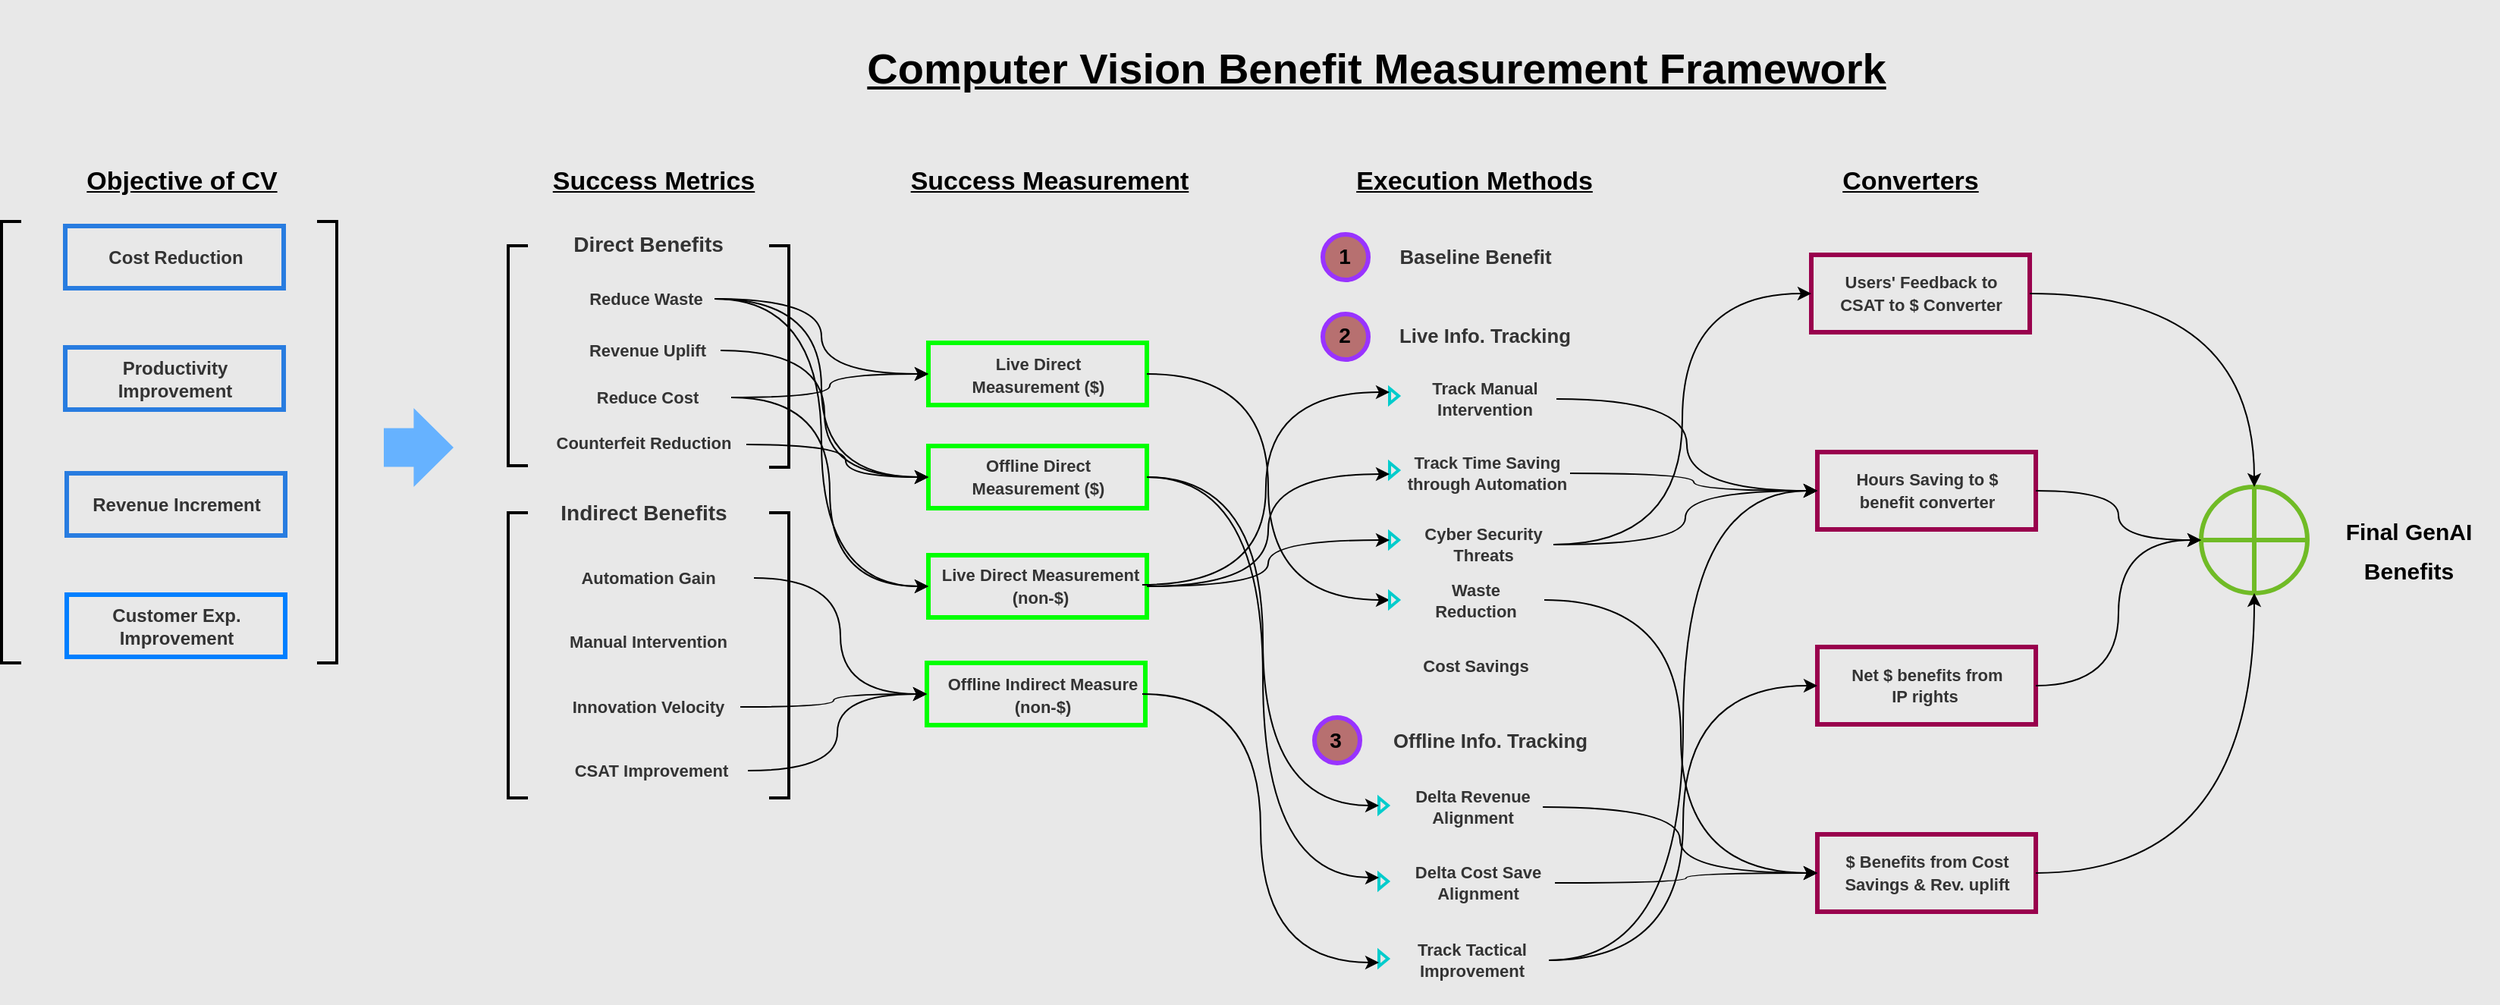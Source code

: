 <mxfile version="28.2.0">
  <diagram name="Page-1" id="OKO1WNVuiHA24uirFd6W">
    <mxGraphModel dx="868" dy="455" grid="0" gridSize="10" guides="1" tooltips="1" connect="1" arrows="1" fold="1" page="1" pageScale="1" pageWidth="4681" pageHeight="3300" background="#E8E8E8" math="0" shadow="0">
      <root>
        <mxCell id="0" />
        <mxCell id="1" parent="0" />
        <mxCell id="Pjm44x9L5e39kdIj_LCA-42" value="" style="rounded=0;whiteSpace=wrap;html=1;fillColor=none;strokeColor=light-dark(#00FF00,#008F00);strokeWidth=3;" parent="1" vertex="1">
          <mxGeometry x="679" y="1675" width="144" height="41" as="geometry" />
        </mxCell>
        <mxCell id="Pjm44x9L5e39kdIj_LCA-7" value="" style="group" parent="1" vertex="1" connectable="0">
          <mxGeometry x="110" y="1598" width="144" height="41" as="geometry" />
        </mxCell>
        <mxCell id="Pjm44x9L5e39kdIj_LCA-1" value="" style="rounded=0;whiteSpace=wrap;html=1;fillColor=none;strokeColor=light-dark(#287ce0, #008F00);strokeWidth=3;" parent="Pjm44x9L5e39kdIj_LCA-7" vertex="1">
          <mxGeometry width="144" height="41" as="geometry" />
        </mxCell>
        <mxCell id="Pjm44x9L5e39kdIj_LCA-3" value="&lt;h4&gt;&lt;font style=&quot;color: rgb(51, 51, 51);&quot;&gt;&lt;b&gt;Cost Reduction&lt;/b&gt;&lt;/font&gt;&lt;/h4&gt;" style="text;html=1;align=center;verticalAlign=middle;whiteSpace=wrap;rounded=0;" parent="Pjm44x9L5e39kdIj_LCA-7" vertex="1">
          <mxGeometry x="10" y="5.5" width="125.5" height="30" as="geometry" />
        </mxCell>
        <mxCell id="Pjm44x9L5e39kdIj_LCA-8" value="" style="group" parent="1" vertex="1" connectable="0">
          <mxGeometry x="110" y="1678" width="144" height="41" as="geometry" />
        </mxCell>
        <mxCell id="Pjm44x9L5e39kdIj_LCA-5" value="" style="rounded=0;whiteSpace=wrap;html=1;fillColor=none;strokeColor=light-dark(#287ce0, #008F00);strokeWidth=3;" parent="Pjm44x9L5e39kdIj_LCA-8" vertex="1">
          <mxGeometry width="144" height="41" as="geometry" />
        </mxCell>
        <mxCell id="Pjm44x9L5e39kdIj_LCA-6" value="&lt;h4&gt;&lt;font style=&quot;color: rgb(51, 51, 51);&quot;&gt;&lt;b style=&quot;&quot;&gt;Productivity Improvement&lt;/b&gt;&lt;/font&gt;&lt;/h4&gt;" style="text;html=1;align=center;verticalAlign=middle;whiteSpace=wrap;rounded=0;" parent="Pjm44x9L5e39kdIj_LCA-8" vertex="1">
          <mxGeometry x="15.5" y="5.5" width="113" height="30" as="geometry" />
        </mxCell>
        <mxCell id="Pjm44x9L5e39kdIj_LCA-12" value="" style="group" parent="1" vertex="1" connectable="0">
          <mxGeometry x="111" y="1761" width="144" height="41" as="geometry" />
        </mxCell>
        <mxCell id="Pjm44x9L5e39kdIj_LCA-13" value="" style="rounded=0;whiteSpace=wrap;html=1;fillColor=none;strokeColor=light-dark(#287ce0, #008F00);strokeWidth=3;" parent="Pjm44x9L5e39kdIj_LCA-12" vertex="1">
          <mxGeometry width="144" height="41" as="geometry" />
        </mxCell>
        <mxCell id="Pjm44x9L5e39kdIj_LCA-14" value="&lt;h4&gt;&lt;font style=&quot;color: rgb(51, 51, 51);&quot;&gt;&lt;b style=&quot;&quot;&gt;Revenue Increment&lt;/b&gt;&lt;/font&gt;&lt;/h4&gt;" style="text;html=1;align=center;verticalAlign=middle;whiteSpace=wrap;rounded=0;" parent="Pjm44x9L5e39kdIj_LCA-12" vertex="1">
          <mxGeometry x="15.5" y="5.5" width="113" height="30" as="geometry" />
        </mxCell>
        <mxCell id="Pjm44x9L5e39kdIj_LCA-15" value="" style="group" parent="1" vertex="1" connectable="0">
          <mxGeometry x="111" y="1841" width="144" height="41" as="geometry" />
        </mxCell>
        <mxCell id="Pjm44x9L5e39kdIj_LCA-16" value="" style="rounded=0;whiteSpace=wrap;html=1;fillColor=none;strokeColor=light-dark(#007FFF,#008F00);strokeWidth=3;" parent="Pjm44x9L5e39kdIj_LCA-15" vertex="1">
          <mxGeometry width="144" height="41" as="geometry" />
        </mxCell>
        <mxCell id="Pjm44x9L5e39kdIj_LCA-17" value="&lt;h4&gt;&lt;font style=&quot;color: rgb(51, 51, 51);&quot;&gt;&lt;b style=&quot;&quot;&gt;Customer Exp. Improvement&lt;/b&gt;&lt;/font&gt;&lt;/h4&gt;" style="text;html=1;align=center;verticalAlign=middle;whiteSpace=wrap;rounded=0;" parent="Pjm44x9L5e39kdIj_LCA-15" vertex="1">
          <mxGeometry x="15.5" y="5.5" width="113" height="30" as="geometry" />
        </mxCell>
        <mxCell id="Pjm44x9L5e39kdIj_LCA-18" value="" style="strokeWidth=2;html=1;shape=mxgraph.flowchart.annotation_1;align=left;pointerEvents=1;" parent="1" vertex="1">
          <mxGeometry x="68" y="1595" width="13" height="291" as="geometry" />
        </mxCell>
        <mxCell id="Pjm44x9L5e39kdIj_LCA-20" value="" style="strokeWidth=2;html=1;shape=mxgraph.flowchart.annotation_1;align=left;pointerEvents=1;direction=west;" parent="1" vertex="1">
          <mxGeometry x="276" y="1595" width="13" height="291" as="geometry" />
        </mxCell>
        <mxCell id="Pjm44x9L5e39kdIj_LCA-22" value="&lt;b&gt;Objective of CV&lt;/b&gt;" style="text;html=1;align=center;verticalAlign=middle;whiteSpace=wrap;rounded=0;fontSize=17;fontStyle=4" parent="1" vertex="1">
          <mxGeometry x="83" y="1554" width="208" height="30" as="geometry" />
        </mxCell>
        <mxCell id="Pjm44x9L5e39kdIj_LCA-23" value="&lt;h4&gt;&lt;font style=&quot;color: rgb(51, 51, 51);&quot;&gt;&lt;b&gt;Direct Benefits&lt;/b&gt;&lt;/font&gt;&lt;/h4&gt;" style="text;html=1;align=center;verticalAlign=middle;whiteSpace=wrap;rounded=0;fontSize=14;" parent="1" vertex="1">
          <mxGeometry x="425" y="1595" width="139" height="30" as="geometry" />
        </mxCell>
        <mxCell id="Pjm44x9L5e39kdIj_LCA-24" value="&lt;b&gt;Success Metrics&lt;/b&gt;" style="text;html=1;align=center;verticalAlign=middle;whiteSpace=wrap;rounded=0;fontSize=17;fontStyle=4" parent="1" vertex="1">
          <mxGeometry x="394" y="1554" width="208" height="30" as="geometry" />
        </mxCell>
        <mxCell id="Pjm44x9L5e39kdIj_LCA-25" value="" style="strokeWidth=2;html=1;shape=mxgraph.flowchart.annotation_1;align=left;pointerEvents=1;" parent="1" vertex="1">
          <mxGeometry x="402" y="1611" width="13" height="145" as="geometry" />
        </mxCell>
        <mxCell id="Pjm44x9L5e39kdIj_LCA-26" value="" style="strokeWidth=2;html=1;shape=mxgraph.flowchart.annotation_1;align=left;pointerEvents=1;direction=west;" parent="1" vertex="1">
          <mxGeometry x="574" y="1611" width="13" height="146" as="geometry" />
        </mxCell>
        <mxCell id="Pjm44x9L5e39kdIj_LCA-75" style="edgeStyle=orthogonalEdgeStyle;curved=1;rounded=0;orthogonalLoop=1;jettySize=auto;html=1;exitX=1;exitY=0.5;exitDx=0;exitDy=0;entryX=0;entryY=0.5;entryDx=0;entryDy=0;" parent="1" source="Pjm44x9L5e39kdIj_LCA-27" target="Pjm44x9L5e39kdIj_LCA-42" edge="1">
          <mxGeometry relative="1" as="geometry" />
        </mxCell>
        <mxCell id="Pjm44x9L5e39kdIj_LCA-27" value="&lt;h5&gt;&lt;font style=&quot;color: rgb(51, 51, 51); font-size: 11px;&quot;&gt;&lt;b style=&quot;&quot;&gt;Reduce Waste&lt;/b&gt;&lt;/font&gt;&lt;/h5&gt;" style="text;html=1;align=center;verticalAlign=middle;whiteSpace=wrap;rounded=0;fontSize=14;" parent="1" vertex="1">
          <mxGeometry x="448" y="1631" width="90" height="30" as="geometry" />
        </mxCell>
        <mxCell id="Pjm44x9L5e39kdIj_LCA-28" value="&lt;h5&gt;&lt;font style=&quot;color: rgb(51, 51, 51); font-size: 11px;&quot;&gt;&lt;b style=&quot;&quot;&gt;Revenue Uplift&lt;/b&gt;&lt;/font&gt;&lt;/h5&gt;" style="text;html=1;align=center;verticalAlign=middle;whiteSpace=wrap;rounded=0;fontSize=14;fontFamily=Helvetica;fontColor=default;" parent="1" vertex="1">
          <mxGeometry x="446" y="1665" width="96" height="30" as="geometry" />
        </mxCell>
        <mxCell id="Pjm44x9L5e39kdIj_LCA-29" value="&lt;h5&gt;&lt;font style=&quot;color: rgb(51, 51, 51); font-size: 11px;&quot;&gt;&lt;b style=&quot;&quot;&gt;Reduce Cost&lt;/b&gt;&lt;/font&gt;&lt;/h5&gt;" style="text;html=1;align=center;verticalAlign=middle;whiteSpace=wrap;rounded=0;fontSize=12;" parent="1" vertex="1">
          <mxGeometry x="439" y="1701" width="110" height="20" as="geometry" />
        </mxCell>
        <mxCell id="Pjm44x9L5e39kdIj_LCA-30" value="&lt;h4&gt;&lt;font style=&quot;color: rgb(51, 51, 51);&quot;&gt;&lt;b&gt;Indirect Benefits&lt;/b&gt;&lt;/font&gt;&lt;/h4&gt;" style="text;html=1;align=center;verticalAlign=middle;whiteSpace=wrap;rounded=0;fontSize=14;" parent="1" vertex="1">
          <mxGeometry x="422" y="1772" width="139" height="30" as="geometry" />
        </mxCell>
        <mxCell id="Pjm44x9L5e39kdIj_LCA-31" value="" style="strokeWidth=2;html=1;shape=mxgraph.flowchart.annotation_1;align=left;pointerEvents=1;" parent="1" vertex="1">
          <mxGeometry x="402" y="1787" width="13" height="188" as="geometry" />
        </mxCell>
        <mxCell id="Pjm44x9L5e39kdIj_LCA-32" value="" style="strokeWidth=2;html=1;shape=mxgraph.flowchart.annotation_1;align=left;pointerEvents=1;direction=west;" parent="1" vertex="1">
          <mxGeometry x="574" y="1787" width="13" height="188" as="geometry" />
        </mxCell>
        <mxCell id="Pjm44x9L5e39kdIj_LCA-33" value="&lt;h5&gt;&lt;font style=&quot;color: rgb(51, 51, 51); font-size: 11px;&quot;&gt;&lt;b style=&quot;&quot;&gt;Automation Gain&lt;/b&gt;&lt;/font&gt;&lt;/h5&gt;" style="text;html=1;align=center;verticalAlign=middle;whiteSpace=wrap;rounded=0;fontSize=12;" parent="1" vertex="1">
          <mxGeometry x="425" y="1815" width="139" height="30" as="geometry" />
        </mxCell>
        <mxCell id="Pjm44x9L5e39kdIj_LCA-34" value="&lt;h5&gt;&lt;font style=&quot;color: rgb(51, 51, 51); font-size: 11px;&quot;&gt;&lt;b&gt;Manual Intervention&lt;/b&gt;&lt;/font&gt;&lt;/h5&gt;" style="text;html=1;align=center;verticalAlign=middle;whiteSpace=wrap;rounded=0;fontSize=12;" parent="1" vertex="1">
          <mxGeometry x="425" y="1857" width="139" height="30" as="geometry" />
        </mxCell>
        <mxCell id="Pjm44x9L5e39kdIj_LCA-35" value="&lt;h5&gt;&lt;font style=&quot;color: rgb(51, 51, 51); font-size: 11px;&quot;&gt;&lt;b style=&quot;&quot;&gt;Innovation Velocity&lt;/b&gt;&lt;/font&gt;&lt;/h5&gt;" style="text;html=1;align=center;verticalAlign=middle;whiteSpace=wrap;rounded=0;fontSize=12;" parent="1" vertex="1">
          <mxGeometry x="434" y="1900" width="121" height="30" as="geometry" />
        </mxCell>
        <mxCell id="Pjm44x9L5e39kdIj_LCA-38" value="&lt;h5&gt;&lt;font style=&quot;color: rgb(51, 51, 51); font-size: 11px;&quot;&gt;&lt;b style=&quot;&quot;&gt;CSAT Improvement&lt;/b&gt;&lt;/font&gt;&lt;/h5&gt;" style="text;html=1;align=center;verticalAlign=middle;whiteSpace=wrap;rounded=0;fontSize=12;" parent="1" vertex="1">
          <mxGeometry x="433" y="1942" width="127" height="30" as="geometry" />
        </mxCell>
        <mxCell id="Pjm44x9L5e39kdIj_LCA-40" value="&lt;b&gt;Success Measurement&lt;/b&gt;" style="text;html=1;align=center;verticalAlign=middle;whiteSpace=wrap;rounded=0;fontSize=17;fontStyle=4" parent="1" vertex="1">
          <mxGeometry x="655" y="1554" width="208" height="30" as="geometry" />
        </mxCell>
        <mxCell id="Pjm44x9L5e39kdIj_LCA-41" value="" style="group" parent="1" vertex="1" connectable="0">
          <mxGeometry x="679" y="1675" width="144" height="41" as="geometry" />
        </mxCell>
        <mxCell id="Pjm44x9L5e39kdIj_LCA-43" value="&lt;h4&gt;&lt;font style=&quot;color: rgb(51, 51, 51); font-size: 11px;&quot;&gt;&lt;b&gt;Live Direct Measurement ($)&lt;/b&gt;&lt;/font&gt;&lt;/h4&gt;" style="text;html=1;align=center;verticalAlign=middle;whiteSpace=wrap;rounded=0;" parent="Pjm44x9L5e39kdIj_LCA-41" vertex="1">
          <mxGeometry x="15.5" y="5.5" width="113" height="30" as="geometry" />
        </mxCell>
        <mxCell id="Pjm44x9L5e39kdIj_LCA-48" value="" style="rounded=0;whiteSpace=wrap;html=1;fillColor=none;strokeColor=light-dark(#00FF00,#008F00);strokeWidth=3;" parent="1" vertex="1">
          <mxGeometry x="679" y="1743" width="144" height="41" as="geometry" />
        </mxCell>
        <mxCell id="Pjm44x9L5e39kdIj_LCA-49" value="" style="group" parent="1" vertex="1" connectable="0">
          <mxGeometry x="679" y="1742" width="144" height="41" as="geometry" />
        </mxCell>
        <mxCell id="Pjm44x9L5e39kdIj_LCA-50" value="&lt;h4&gt;&lt;font style=&quot;color: rgb(51, 51, 51); font-size: 11px;&quot;&gt;&lt;b&gt;Offline Direct Measurement ($)&lt;/b&gt;&lt;/font&gt;&lt;/h4&gt;" style="text;html=1;align=center;verticalAlign=middle;whiteSpace=wrap;rounded=0;" parent="Pjm44x9L5e39kdIj_LCA-49" vertex="1">
          <mxGeometry x="15.5" y="5.5" width="113" height="30" as="geometry" />
        </mxCell>
        <mxCell id="Pjm44x9L5e39kdIj_LCA-62" value="" style="rounded=0;whiteSpace=wrap;html=1;fillColor=none;strokeColor=light-dark(#00FF00,#008F00);strokeWidth=3;" parent="1" vertex="1">
          <mxGeometry x="679" y="1815" width="144" height="41" as="geometry" />
        </mxCell>
        <mxCell id="Pjm44x9L5e39kdIj_LCA-63" value="" style="group" parent="1" vertex="1" connectable="0">
          <mxGeometry x="675" y="1814" width="147" height="41" as="geometry" />
        </mxCell>
        <mxCell id="Pjm44x9L5e39kdIj_LCA-64" value="&lt;h4&gt;&lt;font style=&quot;color: rgb(51, 51, 51); font-size: 11px;&quot;&gt;&lt;b&gt;Live Direct Measurement (non-$)&lt;/b&gt;&lt;/font&gt;&lt;/h4&gt;" style="text;html=1;align=center;verticalAlign=middle;whiteSpace=wrap;rounded=0;" parent="Pjm44x9L5e39kdIj_LCA-63" vertex="1">
          <mxGeometry x="11.229" y="5.5" width="133.729" height="30" as="geometry" />
        </mxCell>
        <mxCell id="Pjm44x9L5e39kdIj_LCA-76" style="edgeStyle=orthogonalEdgeStyle;curved=1;rounded=0;orthogonalLoop=1;jettySize=auto;html=1;exitX=1;exitY=0.5;exitDx=0;exitDy=0;entryX=0;entryY=0.5;entryDx=0;entryDy=0;" parent="1" source="Pjm44x9L5e39kdIj_LCA-27" target="Pjm44x9L5e39kdIj_LCA-48" edge="1">
          <mxGeometry relative="1" as="geometry">
            <mxPoint x="610" y="1652" as="sourcePoint" />
            <mxPoint x="753" y="1631" as="targetPoint" />
          </mxGeometry>
        </mxCell>
        <mxCell id="Pjm44x9L5e39kdIj_LCA-77" style="edgeStyle=orthogonalEdgeStyle;curved=1;rounded=0;orthogonalLoop=1;jettySize=auto;html=1;exitX=1;exitY=0.5;exitDx=0;exitDy=0;entryX=0;entryY=0.5;entryDx=0;entryDy=0;" parent="1" source="Pjm44x9L5e39kdIj_LCA-28" target="Pjm44x9L5e39kdIj_LCA-48" edge="1">
          <mxGeometry relative="1" as="geometry">
            <mxPoint x="595" y="1713" as="sourcePoint" />
            <mxPoint x="678" y="1688" as="targetPoint" />
          </mxGeometry>
        </mxCell>
        <mxCell id="Pjm44x9L5e39kdIj_LCA-79" style="edgeStyle=orthogonalEdgeStyle;curved=1;rounded=0;orthogonalLoop=1;jettySize=auto;html=1;exitX=1;exitY=0.5;exitDx=0;exitDy=0;entryX=0;entryY=0.5;entryDx=0;entryDy=0;" parent="1" source="Pjm44x9L5e39kdIj_LCA-29" target="Pjm44x9L5e39kdIj_LCA-62" edge="1">
          <mxGeometry relative="1" as="geometry">
            <mxPoint x="510.25" y="1746" as="sourcePoint" />
            <mxPoint x="650.25" y="1758" as="targetPoint" />
          </mxGeometry>
        </mxCell>
        <mxCell id="Pjm44x9L5e39kdIj_LCA-81" style="edgeStyle=orthogonalEdgeStyle;curved=1;rounded=0;orthogonalLoop=1;jettySize=auto;html=1;exitX=1;exitY=0.5;exitDx=0;exitDy=0;entryX=0;entryY=0.5;entryDx=0;entryDy=0;" parent="1" source="Pjm44x9L5e39kdIj_LCA-29" target="Pjm44x9L5e39kdIj_LCA-42" edge="1">
          <mxGeometry relative="1" as="geometry">
            <mxPoint x="511" y="1769" as="sourcePoint" />
            <mxPoint x="641" y="1818" as="targetPoint" />
          </mxGeometry>
        </mxCell>
        <mxCell id="Pjm44x9L5e39kdIj_LCA-84" style="edgeStyle=orthogonalEdgeStyle;curved=1;rounded=0;orthogonalLoop=1;jettySize=auto;html=1;exitX=1;exitY=0.5;exitDx=0;exitDy=0;entryX=0;entryY=0.5;entryDx=0;entryDy=0;" parent="1" source="Pjm44x9L5e39kdIj_LCA-33" target="Pjm44x9L5e39kdIj_LCA-86" edge="1">
          <mxGeometry relative="1" as="geometry">
            <mxPoint x="603" y="1804" as="sourcePoint" />
            <mxPoint x="724" y="1813" as="targetPoint" />
          </mxGeometry>
        </mxCell>
        <mxCell id="Pjm44x9L5e39kdIj_LCA-86" value="" style="rounded=0;whiteSpace=wrap;html=1;fillColor=none;strokeColor=light-dark(#00FF00,#008F00);strokeWidth=3;" parent="1" vertex="1">
          <mxGeometry x="678" y="1886" width="144" height="41" as="geometry" />
        </mxCell>
        <mxCell id="Pjm44x9L5e39kdIj_LCA-87" value="" style="group" parent="1" vertex="1" connectable="0">
          <mxGeometry x="678" y="1886" width="144" height="41" as="geometry" />
        </mxCell>
        <mxCell id="Pjm44x9L5e39kdIj_LCA-88" value="&lt;h4&gt;&lt;font style=&quot;color: rgb(51, 51, 51); font-size: 11px;&quot;&gt;&lt;b&gt;Offline Indirect Measure (non-$)&lt;/b&gt;&lt;/font&gt;&lt;/h4&gt;" style="text;html=1;align=center;verticalAlign=middle;whiteSpace=wrap;rounded=0;" parent="Pjm44x9L5e39kdIj_LCA-87" vertex="1">
          <mxGeometry x="11" y="5.5" width="131" height="30" as="geometry" />
        </mxCell>
        <mxCell id="Pjm44x9L5e39kdIj_LCA-89" style="edgeStyle=orthogonalEdgeStyle;curved=1;rounded=0;orthogonalLoop=1;jettySize=auto;html=1;entryX=0;entryY=0.5;entryDx=0;entryDy=0;exitX=1;exitY=0.5;exitDx=0;exitDy=0;" parent="1" source="Pjm44x9L5e39kdIj_LCA-35" target="Pjm44x9L5e39kdIj_LCA-86" edge="1">
          <mxGeometry relative="1" as="geometry">
            <mxPoint x="580" y="1911" as="sourcePoint" />
            <mxPoint x="688" y="1988" as="targetPoint" />
          </mxGeometry>
        </mxCell>
        <mxCell id="Pjm44x9L5e39kdIj_LCA-90" style="edgeStyle=orthogonalEdgeStyle;curved=1;rounded=0;orthogonalLoop=1;jettySize=auto;html=1;entryX=0;entryY=0.5;entryDx=0;entryDy=0;exitX=1;exitY=0.5;exitDx=0;exitDy=0;" parent="1" source="Pjm44x9L5e39kdIj_LCA-38" target="Pjm44x9L5e39kdIj_LCA-86" edge="1">
          <mxGeometry relative="1" as="geometry">
            <mxPoint x="626" y="1939" as="sourcePoint" />
            <mxPoint x="756" y="2002" as="targetPoint" />
          </mxGeometry>
        </mxCell>
        <mxCell id="Pjm44x9L5e39kdIj_LCA-91" value="&lt;b&gt;Execution Methods&lt;/b&gt;" style="text;html=1;align=center;verticalAlign=middle;whiteSpace=wrap;rounded=0;fontSize=17;fontStyle=4" parent="1" vertex="1">
          <mxGeometry x="935" y="1554" width="208" height="30" as="geometry" />
        </mxCell>
        <mxCell id="Pjm44x9L5e39kdIj_LCA-94" value="&lt;h3&gt;&lt;font style=&quot;color: rgb(51, 51, 51);&quot;&gt;&lt;b&gt;Baseline Benefit&amp;nbsp;&lt;/b&gt;&lt;/font&gt;&lt;/h3&gt;" style="text;html=1;align=center;verticalAlign=middle;whiteSpace=wrap;rounded=0;fontSize=11;" parent="1" vertex="1">
          <mxGeometry x="978" y="1602.5" width="127" height="30" as="geometry" />
        </mxCell>
        <mxCell id="Pjm44x9L5e39kdIj_LCA-92" value="" style="strokeWidth=3;html=1;shape=mxgraph.flowchart.start_2;whiteSpace=wrap;strokeColor=light-dark(#9933FF,#EDEDED);fillColor=light-dark(#b77070, #ededed);container=0;" parent="1" vertex="1">
          <mxGeometry x="939" y="1603.5" width="30" height="30" as="geometry" />
        </mxCell>
        <mxCell id="Pjm44x9L5e39kdIj_LCA-93" value="&lt;h2&gt;&lt;font style=&quot;font-size: 14px;&quot;&gt;1&lt;/font&gt;&lt;/h2&gt;" style="text;html=1;align=center;verticalAlign=middle;whiteSpace=wrap;rounded=0;container=0;" parent="1" vertex="1">
          <mxGeometry x="942.5" y="1606" width="21" height="21" as="geometry" />
        </mxCell>
        <mxCell id="Pjm44x9L5e39kdIj_LCA-96" value="&lt;h3&gt;&lt;font style=&quot;color: rgb(51, 51, 51);&quot;&gt;&lt;b&gt;Live Info. Tracking&lt;/b&gt;&lt;/font&gt;&lt;/h3&gt;" style="text;html=1;align=center;verticalAlign=middle;whiteSpace=wrap;rounded=0;fontSize=11;" parent="1" vertex="1">
          <mxGeometry x="978" y="1655" width="136" height="30" as="geometry" />
        </mxCell>
        <mxCell id="Pjm44x9L5e39kdIj_LCA-97" value="" style="strokeWidth=3;html=1;shape=mxgraph.flowchart.start_2;whiteSpace=wrap;strokeColor=light-dark(#9933FF,#EDEDED);fillColor=light-dark(#b77070, #ededed);container=0;" parent="1" vertex="1">
          <mxGeometry x="939" y="1656" width="30" height="30" as="geometry" />
        </mxCell>
        <mxCell id="Pjm44x9L5e39kdIj_LCA-98" value="&lt;h2&gt;&lt;font style=&quot;font-size: 14px;&quot;&gt;2&lt;/font&gt;&lt;/h2&gt;" style="text;html=1;align=center;verticalAlign=middle;whiteSpace=wrap;rounded=0;container=0;" parent="1" vertex="1">
          <mxGeometry x="942.5" y="1658.5" width="21" height="21" as="geometry" />
        </mxCell>
        <mxCell id="Pjm44x9L5e39kdIj_LCA-100" value="" style="triangle;whiteSpace=wrap;html=1;strokeWidth=2;strokeColor=#00CCCC;fillColor=none;" parent="1" vertex="1">
          <mxGeometry x="983" y="1705" width="6" height="10" as="geometry" />
        </mxCell>
        <mxCell id="Pjm44x9L5e39kdIj_LCA-101" value="&lt;h5&gt;&lt;font style=&quot;color: rgb(51, 51, 51); font-size: 11px;&quot;&gt;&lt;b style=&quot;&quot;&gt;Track Manual Intervention&lt;/b&gt;&lt;/font&gt;&lt;/h5&gt;" style="text;html=1;align=center;verticalAlign=middle;whiteSpace=wrap;rounded=0;fontSize=11;" parent="1" vertex="1">
          <mxGeometry x="999" y="1700" width="94" height="24" as="geometry" />
        </mxCell>
        <mxCell id="Pjm44x9L5e39kdIj_LCA-103" value="" style="triangle;whiteSpace=wrap;html=1;strokeWidth=2;strokeColor=#00CCCC;fillColor=none;" parent="1" vertex="1">
          <mxGeometry x="983" y="1754" width="6" height="10" as="geometry" />
        </mxCell>
        <mxCell id="Pjm44x9L5e39kdIj_LCA-104" value="&lt;h5&gt;&lt;font style=&quot;color: rgb(51, 51, 51); font-size: 11px;&quot;&gt;&lt;b style=&quot;&quot;&gt;Track Time Saving through Automation&lt;/b&gt;&lt;/font&gt;&lt;/h5&gt;" style="text;html=1;align=center;verticalAlign=middle;whiteSpace=wrap;rounded=0;fontSize=11;" parent="1" vertex="1">
          <mxGeometry x="993" y="1749" width="109" height="24" as="geometry" />
        </mxCell>
        <mxCell id="DvH0oKD77Us_AZ8ZDjh3-1" value="" style="triangle;whiteSpace=wrap;html=1;strokeWidth=2;strokeColor=#00CCCC;fillColor=none;" parent="1" vertex="1">
          <mxGeometry x="983" y="1800" width="6" height="10" as="geometry" />
        </mxCell>
        <mxCell id="DvH0oKD77Us_AZ8ZDjh3-2" value="&lt;h5&gt;&lt;font style=&quot;color: rgb(51, 51, 51); font-size: 11px;&quot;&gt;&lt;b style=&quot;&quot;&gt;Cyber Security Threats&lt;/b&gt;&lt;/font&gt;&lt;/h5&gt;" style="text;html=1;align=center;verticalAlign=middle;whiteSpace=wrap;rounded=0;fontSize=11;" parent="1" vertex="1">
          <mxGeometry x="999" y="1796" width="92" height="24" as="geometry" />
        </mxCell>
        <mxCell id="DvH0oKD77Us_AZ8ZDjh3-3" value="&lt;h3&gt;&lt;font style=&quot;color: rgb(51, 51, 51);&quot;&gt;&lt;b&gt;Offline Info. Tracking&lt;/b&gt;&lt;/font&gt;&lt;/h3&gt;" style="text;html=1;align=center;verticalAlign=middle;whiteSpace=wrap;rounded=0;fontSize=11;" parent="1" vertex="1">
          <mxGeometry x="972.5" y="1922" width="152.5" height="30" as="geometry" />
        </mxCell>
        <mxCell id="DvH0oKD77Us_AZ8ZDjh3-4" value="" style="strokeWidth=3;html=1;shape=mxgraph.flowchart.start_2;whiteSpace=wrap;strokeColor=light-dark(#9933FF,#EDEDED);fillColor=light-dark(#b77070, #ededed);container=0;" parent="1" vertex="1">
          <mxGeometry x="933.5" y="1922" width="30" height="30" as="geometry" />
        </mxCell>
        <mxCell id="DvH0oKD77Us_AZ8ZDjh3-5" value="&lt;h2&gt;&lt;font style=&quot;font-size: 14px;&quot;&gt;3&lt;/font&gt;&lt;/h2&gt;" style="text;html=1;align=center;verticalAlign=middle;whiteSpace=wrap;rounded=0;container=0;" parent="1" vertex="1">
          <mxGeometry x="937" y="1925.5" width="21" height="21" as="geometry" />
        </mxCell>
        <mxCell id="DvH0oKD77Us_AZ8ZDjh3-8" value="" style="triangle;whiteSpace=wrap;html=1;strokeWidth=2;strokeColor=#00CCCC;fillColor=none;" parent="1" vertex="1">
          <mxGeometry x="976" y="1975" width="6" height="10" as="geometry" />
        </mxCell>
        <mxCell id="DvH0oKD77Us_AZ8ZDjh3-9" value="&lt;h5&gt;&lt;font style=&quot;color: rgb(51, 51, 51); font-size: 11px;&quot;&gt;&lt;b style=&quot;&quot;&gt;Delta Revenue Alignment&lt;/b&gt;&lt;/font&gt;&lt;/h5&gt;" style="text;html=1;align=center;verticalAlign=middle;whiteSpace=wrap;rounded=0;fontSize=11;" parent="1" vertex="1">
          <mxGeometry x="992" y="1969" width="92" height="24" as="geometry" />
        </mxCell>
        <mxCell id="DvH0oKD77Us_AZ8ZDjh3-10" value="" style="triangle;whiteSpace=wrap;html=1;strokeWidth=2;strokeColor=#00CCCC;fillColor=none;" parent="1" vertex="1">
          <mxGeometry x="976" y="2025" width="6" height="10" as="geometry" />
        </mxCell>
        <mxCell id="DvH0oKD77Us_AZ8ZDjh3-11" value="&lt;h5&gt;&lt;font style=&quot;color: rgb(51, 51, 51); font-size: 11px;&quot;&gt;&lt;b style=&quot;&quot;&gt;Delta Cost Save Alignment&lt;/b&gt;&lt;/font&gt;&lt;/h5&gt;" style="text;html=1;align=center;verticalAlign=middle;whiteSpace=wrap;rounded=0;fontSize=11;" parent="1" vertex="1">
          <mxGeometry x="991" y="2019" width="101" height="24" as="geometry" />
        </mxCell>
        <mxCell id="DvH0oKD77Us_AZ8ZDjh3-12" value="&lt;b&gt;Converters&lt;/b&gt;" style="text;html=1;align=center;verticalAlign=middle;whiteSpace=wrap;rounded=0;fontSize=17;fontStyle=4" parent="1" vertex="1">
          <mxGeometry x="1234" y="1554" width="185" height="30" as="geometry" />
        </mxCell>
        <mxCell id="DvH0oKD77Us_AZ8ZDjh3-14" style="edgeStyle=orthogonalEdgeStyle;curved=1;rounded=0;orthogonalLoop=1;jettySize=auto;html=1;exitX=1;exitY=0.5;exitDx=0;exitDy=0;entryX=0;entryY=0.5;entryDx=0;entryDy=0;" parent="1" source="Pjm44x9L5e39kdIj_LCA-42" target="DvH0oKD77Us_AZ8ZDjh3-15" edge="1">
          <mxGeometry relative="1" as="geometry">
            <mxPoint x="795.53" y="1780.26" as="sourcePoint" />
            <mxPoint x="938.53" y="1759.26" as="targetPoint" />
          </mxGeometry>
        </mxCell>
        <mxCell id="DvH0oKD77Us_AZ8ZDjh3-15" value="" style="triangle;whiteSpace=wrap;html=1;strokeWidth=2;strokeColor=#00CCCC;fillColor=none;" parent="1" vertex="1">
          <mxGeometry x="983" y="1839.5" width="6" height="10" as="geometry" />
        </mxCell>
        <mxCell id="DvH0oKD77Us_AZ8ZDjh3-16" value="&lt;h5&gt;&lt;font style=&quot;color: rgb(51, 51, 51); font-size: 11px;&quot;&gt;&lt;b style=&quot;&quot;&gt;Waste Reduction&lt;/b&gt;&lt;/font&gt;&lt;/h5&gt;" style="text;html=1;align=center;verticalAlign=middle;whiteSpace=wrap;rounded=0;fontSize=11;" parent="1" vertex="1">
          <mxGeometry x="995" y="1832.5" width="90" height="24" as="geometry" />
        </mxCell>
        <mxCell id="DvH0oKD77Us_AZ8ZDjh3-17" style="edgeStyle=orthogonalEdgeStyle;curved=1;rounded=0;orthogonalLoop=1;jettySize=auto;html=1;exitX=1;exitY=0.5;exitDx=0;exitDy=0;entryX=0;entryY=0.5;entryDx=0;entryDy=0;" parent="1" source="Pjm44x9L5e39kdIj_LCA-48" target="DvH0oKD77Us_AZ8ZDjh3-8" edge="1">
          <mxGeometry relative="1" as="geometry">
            <mxPoint x="874" y="1638" as="sourcePoint" />
            <mxPoint x="1028" y="1880" as="targetPoint" />
          </mxGeometry>
        </mxCell>
        <mxCell id="DvH0oKD77Us_AZ8ZDjh3-18" style="edgeStyle=orthogonalEdgeStyle;curved=1;rounded=0;orthogonalLoop=1;jettySize=auto;html=1;exitX=1;exitY=0.5;exitDx=0;exitDy=0;entryX=0;entryY=0.25;entryDx=0;entryDy=0;" parent="1" source="Pjm44x9L5e39kdIj_LCA-48" target="DvH0oKD77Us_AZ8ZDjh3-10" edge="1">
          <mxGeometry relative="1" as="geometry">
            <mxPoint x="790.44" y="1738.03" as="sourcePoint" />
            <mxPoint x="942.44" y="2091.03" as="targetPoint" />
          </mxGeometry>
        </mxCell>
        <mxCell id="DvH0oKD77Us_AZ8ZDjh3-19" style="edgeStyle=orthogonalEdgeStyle;curved=1;rounded=0;orthogonalLoop=1;jettySize=auto;html=1;exitX=1;exitY=0.5;exitDx=0;exitDy=0;entryX=0;entryY=0.5;entryDx=0;entryDy=0;" parent="1" source="Pjm44x9L5e39kdIj_LCA-62" target="DvH0oKD77Us_AZ8ZDjh3-1" edge="1">
          <mxGeometry relative="1" as="geometry">
            <mxPoint x="873" y="1805" as="sourcePoint" />
            <mxPoint x="916" y="1924" as="targetPoint" />
          </mxGeometry>
        </mxCell>
        <mxCell id="DvH0oKD77Us_AZ8ZDjh3-22" style="edgeStyle=orthogonalEdgeStyle;curved=1;rounded=0;orthogonalLoop=1;jettySize=auto;html=1;exitX=1;exitY=0.5;exitDx=0;exitDy=0;entryX=0;entryY=0.75;entryDx=0;entryDy=0;" parent="1" source="Pjm44x9L5e39kdIj_LCA-62" target="Pjm44x9L5e39kdIj_LCA-103" edge="1">
          <mxGeometry relative="1" as="geometry">
            <mxPoint x="815" y="1757" as="sourcePoint" />
            <mxPoint x="969" y="1814" as="targetPoint" />
          </mxGeometry>
        </mxCell>
        <mxCell id="DvH0oKD77Us_AZ8ZDjh3-23" style="edgeStyle=orthogonalEdgeStyle;curved=1;rounded=0;orthogonalLoop=1;jettySize=auto;html=1;exitX=1;exitY=0.5;exitDx=0;exitDy=0;entryX=0;entryY=0.25;entryDx=0;entryDy=0;" parent="1" source="Pjm44x9L5e39kdIj_LCA-64" target="Pjm44x9L5e39kdIj_LCA-100" edge="1">
          <mxGeometry relative="1" as="geometry">
            <mxPoint x="843" y="1991" as="sourcePoint" />
            <mxPoint x="997" y="2001" as="targetPoint" />
          </mxGeometry>
        </mxCell>
        <mxCell id="DvH0oKD77Us_AZ8ZDjh3-26" value="" style="triangle;whiteSpace=wrap;html=1;strokeWidth=2;strokeColor=#00CCCC;fillColor=none;" parent="1" vertex="1">
          <mxGeometry x="976" y="2076" width="6" height="10" as="geometry" />
        </mxCell>
        <mxCell id="DvH0oKD77Us_AZ8ZDjh3-27" value="&lt;h5&gt;&lt;font style=&quot;color: rgb(51, 51, 51); font-size: 11px;&quot;&gt;&lt;b style=&quot;&quot;&gt;Track Tactical Improvement&lt;/b&gt;&lt;/font&gt;&lt;/h5&gt;" style="text;html=1;align=center;verticalAlign=middle;whiteSpace=wrap;rounded=0;fontSize=11;" parent="1" vertex="1">
          <mxGeometry x="987" y="2070" width="101" height="24" as="geometry" />
        </mxCell>
        <mxCell id="DvH0oKD77Us_AZ8ZDjh3-28" style="edgeStyle=orthogonalEdgeStyle;curved=1;rounded=0;orthogonalLoop=1;jettySize=auto;html=1;exitX=1;exitY=0.5;exitDx=0;exitDy=0;entryX=0;entryY=0.75;entryDx=0;entryDy=0;" parent="1" source="Pjm44x9L5e39kdIj_LCA-88" target="DvH0oKD77Us_AZ8ZDjh3-26" edge="1">
          <mxGeometry relative="1" as="geometry">
            <mxPoint x="929" y="1756" as="sourcePoint" />
            <mxPoint x="1078" y="2109" as="targetPoint" />
          </mxGeometry>
        </mxCell>
        <mxCell id="DvH0oKD77Us_AZ8ZDjh3-29" value="" style="rounded=0;whiteSpace=wrap;html=1;fillColor=none;strokeColor=light-dark(#99004d, #008F00);strokeWidth=3;" parent="1" vertex="1">
          <mxGeometry x="1261" y="1617" width="144" height="51" as="geometry" />
        </mxCell>
        <mxCell id="DvH0oKD77Us_AZ8ZDjh3-30" value="" style="group;strokeColor=light-dark(#99004d, #008F00);" parent="1" vertex="1" connectable="0">
          <mxGeometry x="1261" y="1617" width="144" height="51" as="geometry" />
        </mxCell>
        <mxCell id="DvH0oKD77Us_AZ8ZDjh3-31" value="&lt;h4&gt;&lt;font style=&quot;color: rgb(51, 51, 51); font-size: 11px;&quot;&gt;&lt;b&gt;Users&#39; Feedback to CSAT to $ Converter&lt;/b&gt;&lt;/font&gt;&lt;/h4&gt;" style="text;html=1;align=center;verticalAlign=middle;whiteSpace=wrap;rounded=0;" parent="DvH0oKD77Us_AZ8ZDjh3-30" vertex="1">
          <mxGeometry x="15.5" y="6.841" width="113" height="37.317" as="geometry" />
        </mxCell>
        <mxCell id="DvH0oKD77Us_AZ8ZDjh3-33" value="" style="rounded=0;whiteSpace=wrap;html=1;fillColor=none;strokeColor=light-dark(#99004D,#008F00);strokeWidth=3;" parent="1" vertex="1">
          <mxGeometry x="1265" y="1747" width="144" height="51" as="geometry" />
        </mxCell>
        <mxCell id="DvH0oKD77Us_AZ8ZDjh3-34" value="" style="group" parent="1" vertex="1" connectable="0">
          <mxGeometry x="1265" y="1747" width="144" height="51" as="geometry" />
        </mxCell>
        <mxCell id="DvH0oKD77Us_AZ8ZDjh3-35" value="&lt;h4&gt;&lt;font style=&quot;color: rgb(51, 51, 51); font-size: 11px;&quot;&gt;&lt;b&gt;Hours Saving to $ benefit converter&lt;/b&gt;&lt;/font&gt;&lt;/h4&gt;" style="text;html=1;align=center;verticalAlign=middle;whiteSpace=wrap;rounded=0;" parent="DvH0oKD77Us_AZ8ZDjh3-34" vertex="1">
          <mxGeometry x="15.5" y="6.841" width="113" height="37.317" as="geometry" />
        </mxCell>
        <mxCell id="DvH0oKD77Us_AZ8ZDjh3-36" value="" style="rounded=0;whiteSpace=wrap;html=1;fillColor=none;strokeColor=light-dark(#99004D,#008F00);strokeWidth=3;" parent="1" vertex="1">
          <mxGeometry x="1265" y="1875.5" width="144" height="51" as="geometry" />
        </mxCell>
        <mxCell id="DvH0oKD77Us_AZ8ZDjh3-37" value="" style="group" parent="1" vertex="1" connectable="0">
          <mxGeometry x="1265" y="1875.5" width="144" height="51" as="geometry" />
        </mxCell>
        <mxCell id="DvH0oKD77Us_AZ8ZDjh3-38" value="&lt;h5&gt;&lt;font color=&quot;#333333&quot;&gt;&lt;span style=&quot;font-size: 11px;&quot;&gt;&lt;b&gt;Net $ benefits from IP rights&amp;nbsp;&lt;/b&gt;&lt;/span&gt;&lt;/font&gt;&lt;/h5&gt;" style="text;html=1;align=center;verticalAlign=middle;whiteSpace=wrap;rounded=0;" parent="DvH0oKD77Us_AZ8ZDjh3-37" vertex="1">
          <mxGeometry x="15.5" y="6.841" width="113" height="37.317" as="geometry" />
        </mxCell>
        <mxCell id="DvH0oKD77Us_AZ8ZDjh3-39" value="" style="rounded=0;whiteSpace=wrap;html=1;fillColor=none;strokeColor=light-dark(#99004D,#008F00);strokeWidth=3;" parent="1" vertex="1">
          <mxGeometry x="1265" y="1999" width="144" height="51" as="geometry" />
        </mxCell>
        <mxCell id="DvH0oKD77Us_AZ8ZDjh3-40" value="" style="group" parent="1" vertex="1" connectable="0">
          <mxGeometry x="1265" y="1999" width="144" height="51" as="geometry" />
        </mxCell>
        <mxCell id="DvH0oKD77Us_AZ8ZDjh3-41" value="&lt;font color=&quot;#333333&quot;&gt;&lt;span style=&quot;font-size: 11px;&quot;&gt;&lt;b&gt;$ Benefits from Cost Savings &amp;amp; Rev. uplift&lt;/b&gt;&lt;/span&gt;&lt;/font&gt;" style="text;html=1;align=center;verticalAlign=middle;whiteSpace=wrap;rounded=0;" parent="DvH0oKD77Us_AZ8ZDjh3-40" vertex="1">
          <mxGeometry x="15.5" y="6.841" width="113" height="37.317" as="geometry" />
        </mxCell>
        <mxCell id="DvH0oKD77Us_AZ8ZDjh3-42" value="" style="verticalLabelPosition=bottom;verticalAlign=top;html=1;shape=mxgraph.flowchart.summing_function;fillColor=none;strokeColor=#70BB26;strokeWidth=3;" parent="1" vertex="1">
          <mxGeometry x="1518" y="1770" width="70" height="70" as="geometry" />
        </mxCell>
        <mxCell id="DvH0oKD77Us_AZ8ZDjh3-43" style="edgeStyle=orthogonalEdgeStyle;curved=1;rounded=0;orthogonalLoop=1;jettySize=auto;html=1;exitX=1;exitY=0.5;exitDx=0;exitDy=0;entryX=0.5;entryY=0;entryDx=0;entryDy=0;entryPerimeter=0;" parent="1" source="DvH0oKD77Us_AZ8ZDjh3-29" target="DvH0oKD77Us_AZ8ZDjh3-42" edge="1">
          <mxGeometry relative="1" as="geometry">
            <mxPoint x="1471" y="1637" as="sourcePoint" />
            <mxPoint x="1586" y="1762" as="targetPoint" />
          </mxGeometry>
        </mxCell>
        <mxCell id="DvH0oKD77Us_AZ8ZDjh3-44" style="edgeStyle=orthogonalEdgeStyle;curved=1;rounded=0;orthogonalLoop=1;jettySize=auto;html=1;exitX=1;exitY=0.5;exitDx=0;exitDy=0;entryX=0.5;entryY=1;entryDx=0;entryDy=0;entryPerimeter=0;" parent="1" source="DvH0oKD77Us_AZ8ZDjh3-39" target="DvH0oKD77Us_AZ8ZDjh3-42" edge="1">
          <mxGeometry relative="1" as="geometry">
            <mxPoint x="1493" y="1942" as="sourcePoint" />
            <mxPoint x="1641" y="2069" as="targetPoint" />
          </mxGeometry>
        </mxCell>
        <mxCell id="DvH0oKD77Us_AZ8ZDjh3-45" style="edgeStyle=orthogonalEdgeStyle;curved=1;rounded=0;orthogonalLoop=1;jettySize=auto;html=1;exitX=1;exitY=0.5;exitDx=0;exitDy=0;entryX=0;entryY=0.5;entryDx=0;entryDy=0;entryPerimeter=0;" parent="1" source="DvH0oKD77Us_AZ8ZDjh3-33" target="DvH0oKD77Us_AZ8ZDjh3-42" edge="1">
          <mxGeometry relative="1" as="geometry">
            <mxPoint x="1482" y="1649" as="sourcePoint" />
            <mxPoint x="1630" y="1776" as="targetPoint" />
          </mxGeometry>
        </mxCell>
        <mxCell id="DvH0oKD77Us_AZ8ZDjh3-46" style="edgeStyle=orthogonalEdgeStyle;curved=1;rounded=0;orthogonalLoop=1;jettySize=auto;html=1;exitX=1;exitY=0.5;exitDx=0;exitDy=0;entryX=0;entryY=0.5;entryDx=0;entryDy=0;entryPerimeter=0;" parent="1" source="DvH0oKD77Us_AZ8ZDjh3-36" target="DvH0oKD77Us_AZ8ZDjh3-42" edge="1">
          <mxGeometry relative="1" as="geometry">
            <mxPoint x="1478" y="1798" as="sourcePoint" />
            <mxPoint x="1452" y="1840" as="targetPoint" />
          </mxGeometry>
        </mxCell>
        <mxCell id="DvH0oKD77Us_AZ8ZDjh3-47" value="&lt;h2&gt;&lt;b&gt;&lt;font style=&quot;font-size: 15px;&quot;&gt;Final GenAI Benefits&lt;/font&gt;&lt;/b&gt;&lt;/h2&gt;" style="text;html=1;align=center;verticalAlign=middle;whiteSpace=wrap;rounded=0;fontSize=14;" parent="1" vertex="1">
          <mxGeometry x="1596" y="1795" width="118" height="30" as="geometry" />
        </mxCell>
        <mxCell id="DvH0oKD77Us_AZ8ZDjh3-48" style="edgeStyle=orthogonalEdgeStyle;curved=1;rounded=0;orthogonalLoop=1;jettySize=auto;html=1;exitX=1;exitY=0.5;exitDx=0;exitDy=0;entryX=0;entryY=0.5;entryDx=0;entryDy=0;" parent="1" source="Pjm44x9L5e39kdIj_LCA-101" target="DvH0oKD77Us_AZ8ZDjh3-33" edge="1">
          <mxGeometry relative="1" as="geometry">
            <mxPoint x="1166" y="1728" as="sourcePoint" />
            <mxPoint x="1320" y="1738" as="targetPoint" />
          </mxGeometry>
        </mxCell>
        <mxCell id="DvH0oKD77Us_AZ8ZDjh3-50" style="edgeStyle=orthogonalEdgeStyle;curved=1;rounded=0;orthogonalLoop=1;jettySize=auto;html=1;exitX=1;exitY=0.5;exitDx=0;exitDy=0;entryX=0;entryY=0.5;entryDx=0;entryDy=0;" parent="1" source="Pjm44x9L5e39kdIj_LCA-104" target="DvH0oKD77Us_AZ8ZDjh3-33" edge="1">
          <mxGeometry relative="1" as="geometry">
            <mxPoint x="1154" y="1810" as="sourcePoint" />
            <mxPoint x="1323" y="1898" as="targetPoint" />
          </mxGeometry>
        </mxCell>
        <mxCell id="DvH0oKD77Us_AZ8ZDjh3-51" style="edgeStyle=orthogonalEdgeStyle;curved=1;rounded=0;orthogonalLoop=1;jettySize=auto;html=1;exitX=1;exitY=0.5;exitDx=0;exitDy=0;entryX=0;entryY=0.5;entryDx=0;entryDy=0;" parent="1" source="DvH0oKD77Us_AZ8ZDjh3-2" target="DvH0oKD77Us_AZ8ZDjh3-29" edge="1">
          <mxGeometry relative="1" as="geometry">
            <mxPoint x="1130" y="1846" as="sourcePoint" />
            <mxPoint x="1284" y="1884" as="targetPoint" />
          </mxGeometry>
        </mxCell>
        <mxCell id="DvH0oKD77Us_AZ8ZDjh3-52" style="edgeStyle=orthogonalEdgeStyle;curved=1;rounded=0;orthogonalLoop=1;jettySize=auto;html=1;exitX=1;exitY=0.5;exitDx=0;exitDy=0;entryX=0;entryY=0.5;entryDx=0;entryDy=0;" parent="1" source="DvH0oKD77Us_AZ8ZDjh3-2" target="DvH0oKD77Us_AZ8ZDjh3-33" edge="1">
          <mxGeometry relative="1" as="geometry">
            <mxPoint x="1243" y="2031" as="sourcePoint" />
            <mxPoint x="1259" y="1805" as="targetPoint" />
          </mxGeometry>
        </mxCell>
        <mxCell id="DvH0oKD77Us_AZ8ZDjh3-53" style="edgeStyle=orthogonalEdgeStyle;curved=1;rounded=0;orthogonalLoop=1;jettySize=auto;html=1;exitX=1;exitY=0.5;exitDx=0;exitDy=0;entryX=0;entryY=0.5;entryDx=0;entryDy=0;" parent="1" source="DvH0oKD77Us_AZ8ZDjh3-16" target="DvH0oKD77Us_AZ8ZDjh3-39" edge="1">
          <mxGeometry relative="1" as="geometry">
            <mxPoint x="1127" y="1867.5" as="sourcePoint" />
            <mxPoint x="1286" y="1855.5" as="targetPoint" />
          </mxGeometry>
        </mxCell>
        <mxCell id="DvH0oKD77Us_AZ8ZDjh3-56" style="edgeStyle=orthogonalEdgeStyle;curved=1;rounded=0;orthogonalLoop=1;jettySize=auto;html=1;exitX=1;exitY=0.5;exitDx=0;exitDy=0;entryX=0;entryY=0.5;entryDx=0;entryDy=0;" parent="1" source="DvH0oKD77Us_AZ8ZDjh3-9" target="DvH0oKD77Us_AZ8ZDjh3-39" edge="1">
          <mxGeometry relative="1" as="geometry">
            <mxPoint x="1107" y="1945" as="sourcePoint" />
            <mxPoint x="1306" y="2059" as="targetPoint" />
          </mxGeometry>
        </mxCell>
        <mxCell id="DvH0oKD77Us_AZ8ZDjh3-57" style="edgeStyle=orthogonalEdgeStyle;curved=1;rounded=0;orthogonalLoop=1;jettySize=auto;html=1;exitX=1;exitY=0.5;exitDx=0;exitDy=0;entryX=0;entryY=0.5;entryDx=0;entryDy=0;" parent="1" source="DvH0oKD77Us_AZ8ZDjh3-27" target="DvH0oKD77Us_AZ8ZDjh3-36" edge="1">
          <mxGeometry relative="1" as="geometry">
            <mxPoint x="1127" y="1994" as="sourcePoint" />
            <mxPoint x="1303" y="2058" as="targetPoint" />
          </mxGeometry>
        </mxCell>
        <mxCell id="DvH0oKD77Us_AZ8ZDjh3-58" style="edgeStyle=orthogonalEdgeStyle;curved=1;rounded=0;orthogonalLoop=1;jettySize=auto;html=1;exitX=1;exitY=0.5;exitDx=0;exitDy=0;entryX=0;entryY=0.5;entryDx=0;entryDy=0;" parent="1" source="DvH0oKD77Us_AZ8ZDjh3-27" target="DvH0oKD77Us_AZ8ZDjh3-33" edge="1">
          <mxGeometry relative="1" as="geometry">
            <mxPoint x="1140" y="2134" as="sourcePoint" />
            <mxPoint x="1307" y="1973" as="targetPoint" />
          </mxGeometry>
        </mxCell>
        <mxCell id="DvH0oKD77Us_AZ8ZDjh3-60" style="edgeStyle=orthogonalEdgeStyle;curved=1;rounded=0;orthogonalLoop=1;jettySize=auto;html=1;exitX=1;exitY=0.5;exitDx=0;exitDy=0;entryX=0;entryY=0.5;entryDx=0;entryDy=0;" parent="1" source="DvH0oKD77Us_AZ8ZDjh3-11" target="DvH0oKD77Us_AZ8ZDjh3-39" edge="1">
          <mxGeometry relative="1" as="geometry">
            <mxPoint x="1141" y="1991" as="sourcePoint" />
            <mxPoint x="1260" y="2055" as="targetPoint" />
          </mxGeometry>
        </mxCell>
        <mxCell id="DvH0oKD77Us_AZ8ZDjh3-61" value="" style="html=1;shadow=0;dashed=0;align=center;verticalAlign=middle;shape=mxgraph.arrows2.arrow;dy=0.51;dx=26.29;notch=0;fillColor=#66B2FF;strokeColor=none;" parent="1" vertex="1">
          <mxGeometry x="320" y="1718" width="46" height="52" as="geometry" />
        </mxCell>
        <mxCell id="DvH0oKD77Us_AZ8ZDjh3-63" value="&lt;h1&gt;&lt;b&gt;&lt;font style=&quot;font-size: 28px;&quot;&gt;&lt;u&gt;Computer Vision Benefit Measurement Framework&lt;/u&gt;&lt;/font&gt;&lt;/b&gt;&lt;/h1&gt;" style="text;html=1;align=center;verticalAlign=middle;whiteSpace=wrap;rounded=0;fontSize=17;" parent="1" vertex="1">
          <mxGeometry x="578" y="1477" width="793" height="30" as="geometry" />
        </mxCell>
        <mxCell id="deV8MRW3wUbPBK9NanSd-3" style="edgeStyle=orthogonalEdgeStyle;curved=1;rounded=0;orthogonalLoop=1;jettySize=auto;html=1;exitX=1;exitY=0.5;exitDx=0;exitDy=0;entryX=0;entryY=0.5;entryDx=0;entryDy=0;" edge="1" parent="1" source="Pjm44x9L5e39kdIj_LCA-27" target="Pjm44x9L5e39kdIj_LCA-62">
          <mxGeometry relative="1" as="geometry">
            <mxPoint x="597" y="1646" as="sourcePoint" />
            <mxPoint x="740" y="1693" as="targetPoint" />
          </mxGeometry>
        </mxCell>
        <mxCell id="deV8MRW3wUbPBK9NanSd-4" value="&lt;h5&gt;&lt;font style=&quot;color: rgb(51, 51, 51); font-size: 11px;&quot;&gt;&lt;b style=&quot;&quot;&gt;Counterfeit Reduction&lt;/b&gt;&lt;/font&gt;&lt;/h5&gt;" style="text;html=1;align=center;verticalAlign=middle;whiteSpace=wrap;rounded=0;fontSize=12;" vertex="1" parent="1">
          <mxGeometry x="413" y="1732" width="157" height="18" as="geometry" />
        </mxCell>
        <mxCell id="deV8MRW3wUbPBK9NanSd-5" style="edgeStyle=orthogonalEdgeStyle;curved=1;rounded=0;orthogonalLoop=1;jettySize=auto;html=1;exitX=0.93;exitY=0.556;exitDx=0;exitDy=0;entryX=0;entryY=0.5;entryDx=0;entryDy=0;exitPerimeter=0;" edge="1" parent="1" source="deV8MRW3wUbPBK9NanSd-4" target="Pjm44x9L5e39kdIj_LCA-48">
          <mxGeometry relative="1" as="geometry">
            <mxPoint x="575" y="1719" as="sourcePoint" />
            <mxPoint x="705" y="1844" as="targetPoint" />
          </mxGeometry>
        </mxCell>
        <mxCell id="deV8MRW3wUbPBK9NanSd-8" value="&lt;h5&gt;&lt;font style=&quot;color: rgb(51, 51, 51); font-size: 11px;&quot;&gt;&lt;b style=&quot;&quot;&gt;Cost Savings&lt;/b&gt;&lt;/font&gt;&lt;/h5&gt;" style="text;html=1;align=center;verticalAlign=middle;whiteSpace=wrap;rounded=0;fontSize=11;" vertex="1" parent="1">
          <mxGeometry x="995" y="1875.5" width="90" height="24" as="geometry" />
        </mxCell>
      </root>
    </mxGraphModel>
  </diagram>
</mxfile>
